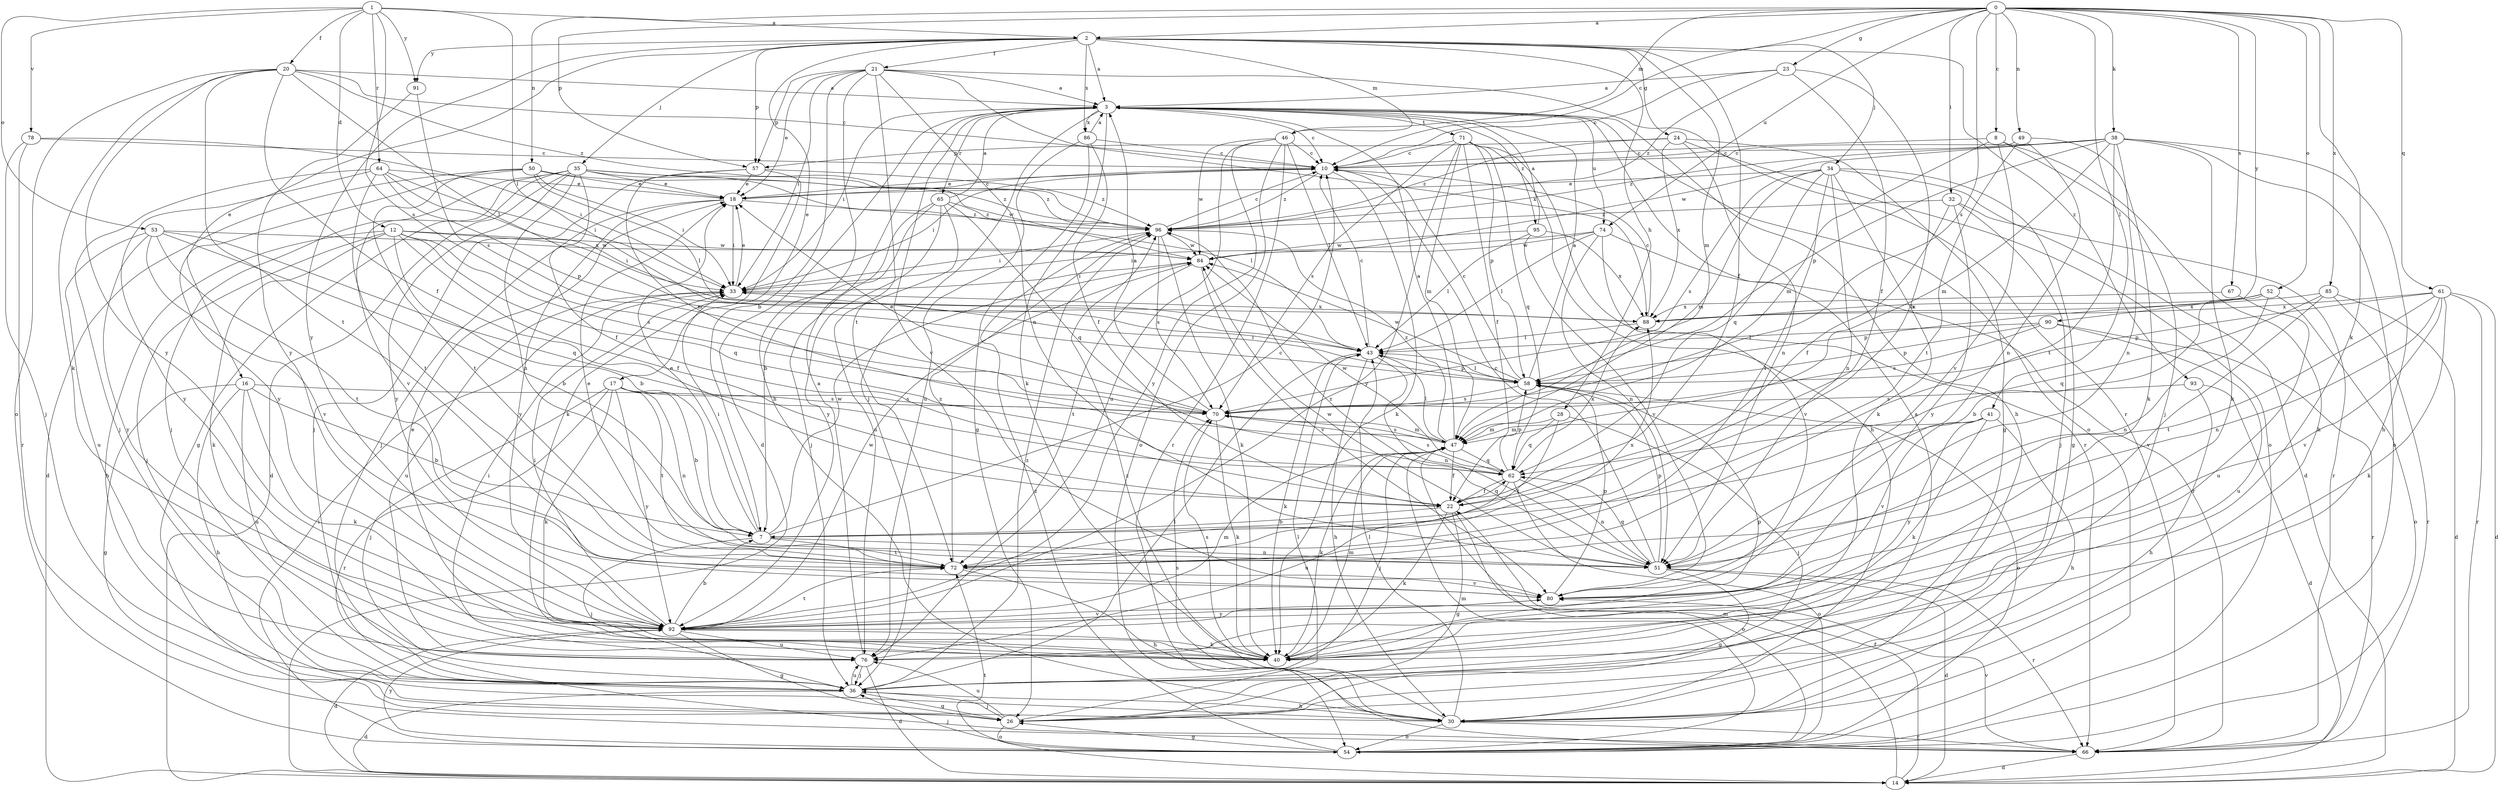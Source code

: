 strict digraph  {
0;
1;
2;
3;
7;
8;
10;
12;
14;
16;
17;
18;
20;
21;
22;
23;
24;
26;
28;
30;
32;
33;
34;
35;
36;
38;
40;
41;
43;
46;
47;
49;
50;
51;
52;
53;
54;
57;
58;
61;
62;
64;
65;
66;
67;
70;
71;
72;
74;
76;
78;
80;
84;
85;
86;
88;
90;
91;
92;
93;
95;
96;
0 -> 2  [label=a];
0 -> 8  [label=c];
0 -> 10  [label=c];
0 -> 23  [label=g];
0 -> 32  [label=i];
0 -> 38  [label=k];
0 -> 40  [label=k];
0 -> 41  [label=l];
0 -> 46  [label=m];
0 -> 49  [label=n];
0 -> 50  [label=n];
0 -> 52  [label=o];
0 -> 57  [label=p];
0 -> 61  [label=q];
0 -> 67  [label=s];
0 -> 70  [label=s];
0 -> 74  [label=u];
0 -> 85  [label=x];
0 -> 90  [label=y];
1 -> 2  [label=a];
1 -> 12  [label=d];
1 -> 20  [label=f];
1 -> 43  [label=l];
1 -> 53  [label=o];
1 -> 64  [label=r];
1 -> 70  [label=s];
1 -> 78  [label=v];
1 -> 91  [label=y];
2 -> 3  [label=a];
2 -> 16  [label=e];
2 -> 17  [label=e];
2 -> 21  [label=f];
2 -> 22  [label=f];
2 -> 24  [label=g];
2 -> 28  [label=h];
2 -> 34  [label=j];
2 -> 35  [label=j];
2 -> 46  [label=m];
2 -> 47  [label=m];
2 -> 57  [label=p];
2 -> 86  [label=x];
2 -> 91  [label=y];
2 -> 92  [label=y];
2 -> 93  [label=z];
3 -> 10  [label=c];
3 -> 14  [label=d];
3 -> 30  [label=h];
3 -> 33  [label=i];
3 -> 36  [label=j];
3 -> 40  [label=k];
3 -> 54  [label=o];
3 -> 65  [label=r];
3 -> 71  [label=t];
3 -> 74  [label=u];
3 -> 80  [label=v];
3 -> 86  [label=x];
3 -> 95  [label=z];
7 -> 10  [label=c];
7 -> 18  [label=e];
7 -> 33  [label=i];
7 -> 36  [label=j];
7 -> 51  [label=n];
7 -> 72  [label=t];
7 -> 84  [label=w];
8 -> 10  [label=c];
8 -> 30  [label=h];
8 -> 36  [label=j];
8 -> 47  [label=m];
8 -> 80  [label=v];
10 -> 18  [label=e];
10 -> 33  [label=i];
10 -> 40  [label=k];
10 -> 96  [label=z];
12 -> 7  [label=b];
12 -> 22  [label=f];
12 -> 30  [label=h];
12 -> 33  [label=i];
12 -> 36  [label=j];
12 -> 40  [label=k];
12 -> 62  [label=q];
12 -> 70  [label=s];
12 -> 84  [label=w];
14 -> 22  [label=f];
14 -> 47  [label=m];
14 -> 72  [label=t];
16 -> 7  [label=b];
16 -> 26  [label=g];
16 -> 30  [label=h];
16 -> 40  [label=k];
16 -> 70  [label=s];
16 -> 76  [label=u];
17 -> 7  [label=b];
17 -> 36  [label=j];
17 -> 40  [label=k];
17 -> 51  [label=n];
17 -> 66  [label=r];
17 -> 70  [label=s];
17 -> 72  [label=t];
17 -> 92  [label=y];
18 -> 10  [label=c];
18 -> 33  [label=i];
18 -> 36  [label=j];
18 -> 92  [label=y];
18 -> 96  [label=z];
20 -> 3  [label=a];
20 -> 10  [label=c];
20 -> 22  [label=f];
20 -> 40  [label=k];
20 -> 43  [label=l];
20 -> 54  [label=o];
20 -> 72  [label=t];
20 -> 92  [label=y];
20 -> 96  [label=z];
21 -> 3  [label=a];
21 -> 7  [label=b];
21 -> 18  [label=e];
21 -> 30  [label=h];
21 -> 33  [label=i];
21 -> 51  [label=n];
21 -> 57  [label=p];
21 -> 66  [label=r];
21 -> 72  [label=t];
21 -> 88  [label=x];
22 -> 7  [label=b];
22 -> 26  [label=g];
22 -> 40  [label=k];
22 -> 54  [label=o];
22 -> 62  [label=q];
23 -> 3  [label=a];
23 -> 7  [label=b];
23 -> 10  [label=c];
23 -> 22  [label=f];
23 -> 96  [label=z];
24 -> 26  [label=g];
24 -> 51  [label=n];
24 -> 54  [label=o];
24 -> 57  [label=p];
24 -> 88  [label=x];
24 -> 96  [label=z];
26 -> 3  [label=a];
26 -> 36  [label=j];
26 -> 43  [label=l];
26 -> 54  [label=o];
26 -> 76  [label=u];
28 -> 36  [label=j];
28 -> 47  [label=m];
28 -> 62  [label=q];
28 -> 72  [label=t];
30 -> 43  [label=l];
30 -> 54  [label=o];
30 -> 66  [label=r];
30 -> 70  [label=s];
30 -> 96  [label=z];
32 -> 22  [label=f];
32 -> 36  [label=j];
32 -> 66  [label=r];
32 -> 92  [label=y];
32 -> 96  [label=z];
33 -> 18  [label=e];
33 -> 76  [label=u];
33 -> 88  [label=x];
34 -> 14  [label=d];
34 -> 18  [label=e];
34 -> 26  [label=g];
34 -> 40  [label=k];
34 -> 47  [label=m];
34 -> 51  [label=n];
34 -> 62  [label=q];
34 -> 70  [label=s];
34 -> 72  [label=t];
35 -> 14  [label=d];
35 -> 18  [label=e];
35 -> 22  [label=f];
35 -> 26  [label=g];
35 -> 36  [label=j];
35 -> 43  [label=l];
35 -> 51  [label=n];
35 -> 80  [label=v];
35 -> 84  [label=w];
35 -> 92  [label=y];
35 -> 96  [label=z];
36 -> 14  [label=d];
36 -> 26  [label=g];
36 -> 30  [label=h];
36 -> 43  [label=l];
36 -> 76  [label=u];
36 -> 96  [label=z];
38 -> 10  [label=c];
38 -> 30  [label=h];
38 -> 40  [label=k];
38 -> 47  [label=m];
38 -> 51  [label=n];
38 -> 54  [label=o];
38 -> 58  [label=p];
38 -> 72  [label=t];
38 -> 84  [label=w];
38 -> 96  [label=z];
40 -> 18  [label=e];
40 -> 47  [label=m];
40 -> 58  [label=p];
40 -> 70  [label=s];
41 -> 30  [label=h];
41 -> 40  [label=k];
41 -> 47  [label=m];
41 -> 80  [label=v];
41 -> 92  [label=y];
43 -> 10  [label=c];
43 -> 30  [label=h];
43 -> 40  [label=k];
43 -> 51  [label=n];
43 -> 58  [label=p];
46 -> 10  [label=c];
46 -> 43  [label=l];
46 -> 54  [label=o];
46 -> 66  [label=r];
46 -> 76  [label=u];
46 -> 84  [label=w];
46 -> 92  [label=y];
47 -> 3  [label=a];
47 -> 22  [label=f];
47 -> 36  [label=j];
47 -> 40  [label=k];
47 -> 43  [label=l];
47 -> 62  [label=q];
47 -> 70  [label=s];
47 -> 96  [label=z];
49 -> 10  [label=c];
49 -> 40  [label=k];
49 -> 51  [label=n];
49 -> 72  [label=t];
50 -> 14  [label=d];
50 -> 18  [label=e];
50 -> 33  [label=i];
50 -> 43  [label=l];
50 -> 72  [label=t];
50 -> 92  [label=y];
50 -> 96  [label=z];
51 -> 10  [label=c];
51 -> 14  [label=d];
51 -> 26  [label=g];
51 -> 58  [label=p];
51 -> 62  [label=q];
51 -> 66  [label=r];
51 -> 84  [label=w];
51 -> 96  [label=z];
52 -> 7  [label=b];
52 -> 51  [label=n];
52 -> 54  [label=o];
52 -> 58  [label=p];
52 -> 88  [label=x];
53 -> 7  [label=b];
53 -> 62  [label=q];
53 -> 72  [label=t];
53 -> 76  [label=u];
53 -> 80  [label=v];
53 -> 84  [label=w];
53 -> 92  [label=y];
54 -> 26  [label=g];
54 -> 33  [label=i];
54 -> 36  [label=j];
54 -> 47  [label=m];
54 -> 92  [label=y];
54 -> 96  [label=z];
57 -> 18  [label=e];
57 -> 36  [label=j];
57 -> 40  [label=k];
57 -> 47  [label=m];
57 -> 96  [label=z];
58 -> 3  [label=a];
58 -> 10  [label=c];
58 -> 33  [label=i];
58 -> 43  [label=l];
58 -> 54  [label=o];
58 -> 70  [label=s];
58 -> 84  [label=w];
61 -> 14  [label=d];
61 -> 40  [label=k];
61 -> 51  [label=n];
61 -> 58  [label=p];
61 -> 66  [label=r];
61 -> 72  [label=t];
61 -> 80  [label=v];
61 -> 88  [label=x];
62 -> 22  [label=f];
62 -> 51  [label=n];
62 -> 54  [label=o];
62 -> 58  [label=p];
62 -> 70  [label=s];
62 -> 76  [label=u];
62 -> 84  [label=w];
62 -> 88  [label=x];
64 -> 18  [label=e];
64 -> 33  [label=i];
64 -> 36  [label=j];
64 -> 58  [label=p];
64 -> 72  [label=t];
64 -> 88  [label=x];
64 -> 92  [label=y];
65 -> 3  [label=a];
65 -> 7  [label=b];
65 -> 36  [label=j];
65 -> 62  [label=q];
65 -> 76  [label=u];
65 -> 92  [label=y];
65 -> 96  [label=z];
66 -> 14  [label=d];
66 -> 80  [label=v];
67 -> 76  [label=u];
67 -> 88  [label=x];
70 -> 3  [label=a];
70 -> 18  [label=e];
70 -> 40  [label=k];
70 -> 47  [label=m];
71 -> 10  [label=c];
71 -> 22  [label=f];
71 -> 30  [label=h];
71 -> 47  [label=m];
71 -> 58  [label=p];
71 -> 62  [label=q];
71 -> 66  [label=r];
71 -> 70  [label=s];
71 -> 92  [label=y];
72 -> 18  [label=e];
72 -> 30  [label=h];
72 -> 80  [label=v];
72 -> 88  [label=x];
72 -> 96  [label=z];
74 -> 33  [label=i];
74 -> 43  [label=l];
74 -> 51  [label=n];
74 -> 66  [label=r];
74 -> 80  [label=v];
74 -> 84  [label=w];
76 -> 3  [label=a];
76 -> 14  [label=d];
76 -> 33  [label=i];
76 -> 36  [label=j];
78 -> 10  [label=c];
78 -> 33  [label=i];
78 -> 36  [label=j];
78 -> 66  [label=r];
80 -> 58  [label=p];
80 -> 92  [label=y];
84 -> 33  [label=i];
84 -> 72  [label=t];
84 -> 80  [label=v];
85 -> 14  [label=d];
85 -> 62  [label=q];
85 -> 66  [label=r];
85 -> 80  [label=v];
85 -> 88  [label=x];
86 -> 3  [label=a];
86 -> 10  [label=c];
86 -> 22  [label=f];
86 -> 26  [label=g];
86 -> 76  [label=u];
88 -> 10  [label=c];
88 -> 43  [label=l];
90 -> 43  [label=l];
90 -> 58  [label=p];
90 -> 66  [label=r];
90 -> 70  [label=s];
90 -> 76  [label=u];
91 -> 70  [label=s];
91 -> 92  [label=y];
92 -> 7  [label=b];
92 -> 14  [label=d];
92 -> 26  [label=g];
92 -> 33  [label=i];
92 -> 40  [label=k];
92 -> 47  [label=m];
92 -> 72  [label=t];
92 -> 76  [label=u];
92 -> 80  [label=v];
92 -> 84  [label=w];
93 -> 14  [label=d];
93 -> 30  [label=h];
93 -> 70  [label=s];
95 -> 3  [label=a];
95 -> 43  [label=l];
95 -> 80  [label=v];
95 -> 84  [label=w];
95 -> 88  [label=x];
96 -> 10  [label=c];
96 -> 33  [label=i];
96 -> 40  [label=k];
96 -> 70  [label=s];
96 -> 84  [label=w];
}
